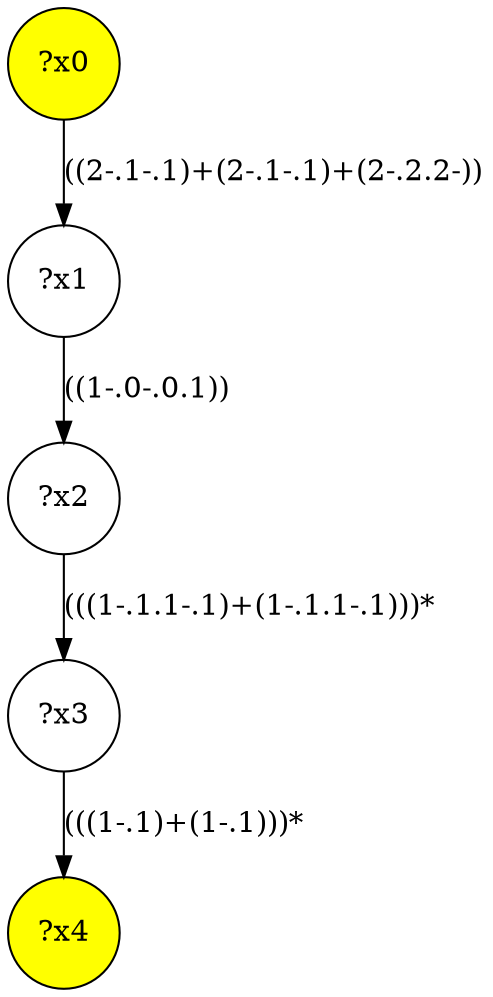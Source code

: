 digraph g {
	x0 [fillcolor="yellow", style="filled," shape=circle, label="?x0"];
	x4 [fillcolor="yellow", style="filled," shape=circle, label="?x4"];
	x1 [shape=circle, label="?x1"];
	x0 -> x1 [label="((2-.1-.1)+(2-.1-.1)+(2-.2.2-))"];
	x2 [shape=circle, label="?x2"];
	x1 -> x2 [label="((1-.0-.0.1))"];
	x3 [shape=circle, label="?x3"];
	x2 -> x3 [label="(((1-.1.1-.1)+(1-.1.1-.1)))*"];
	x3 -> x4 [label="(((1-.1)+(1-.1)))*"];
}
